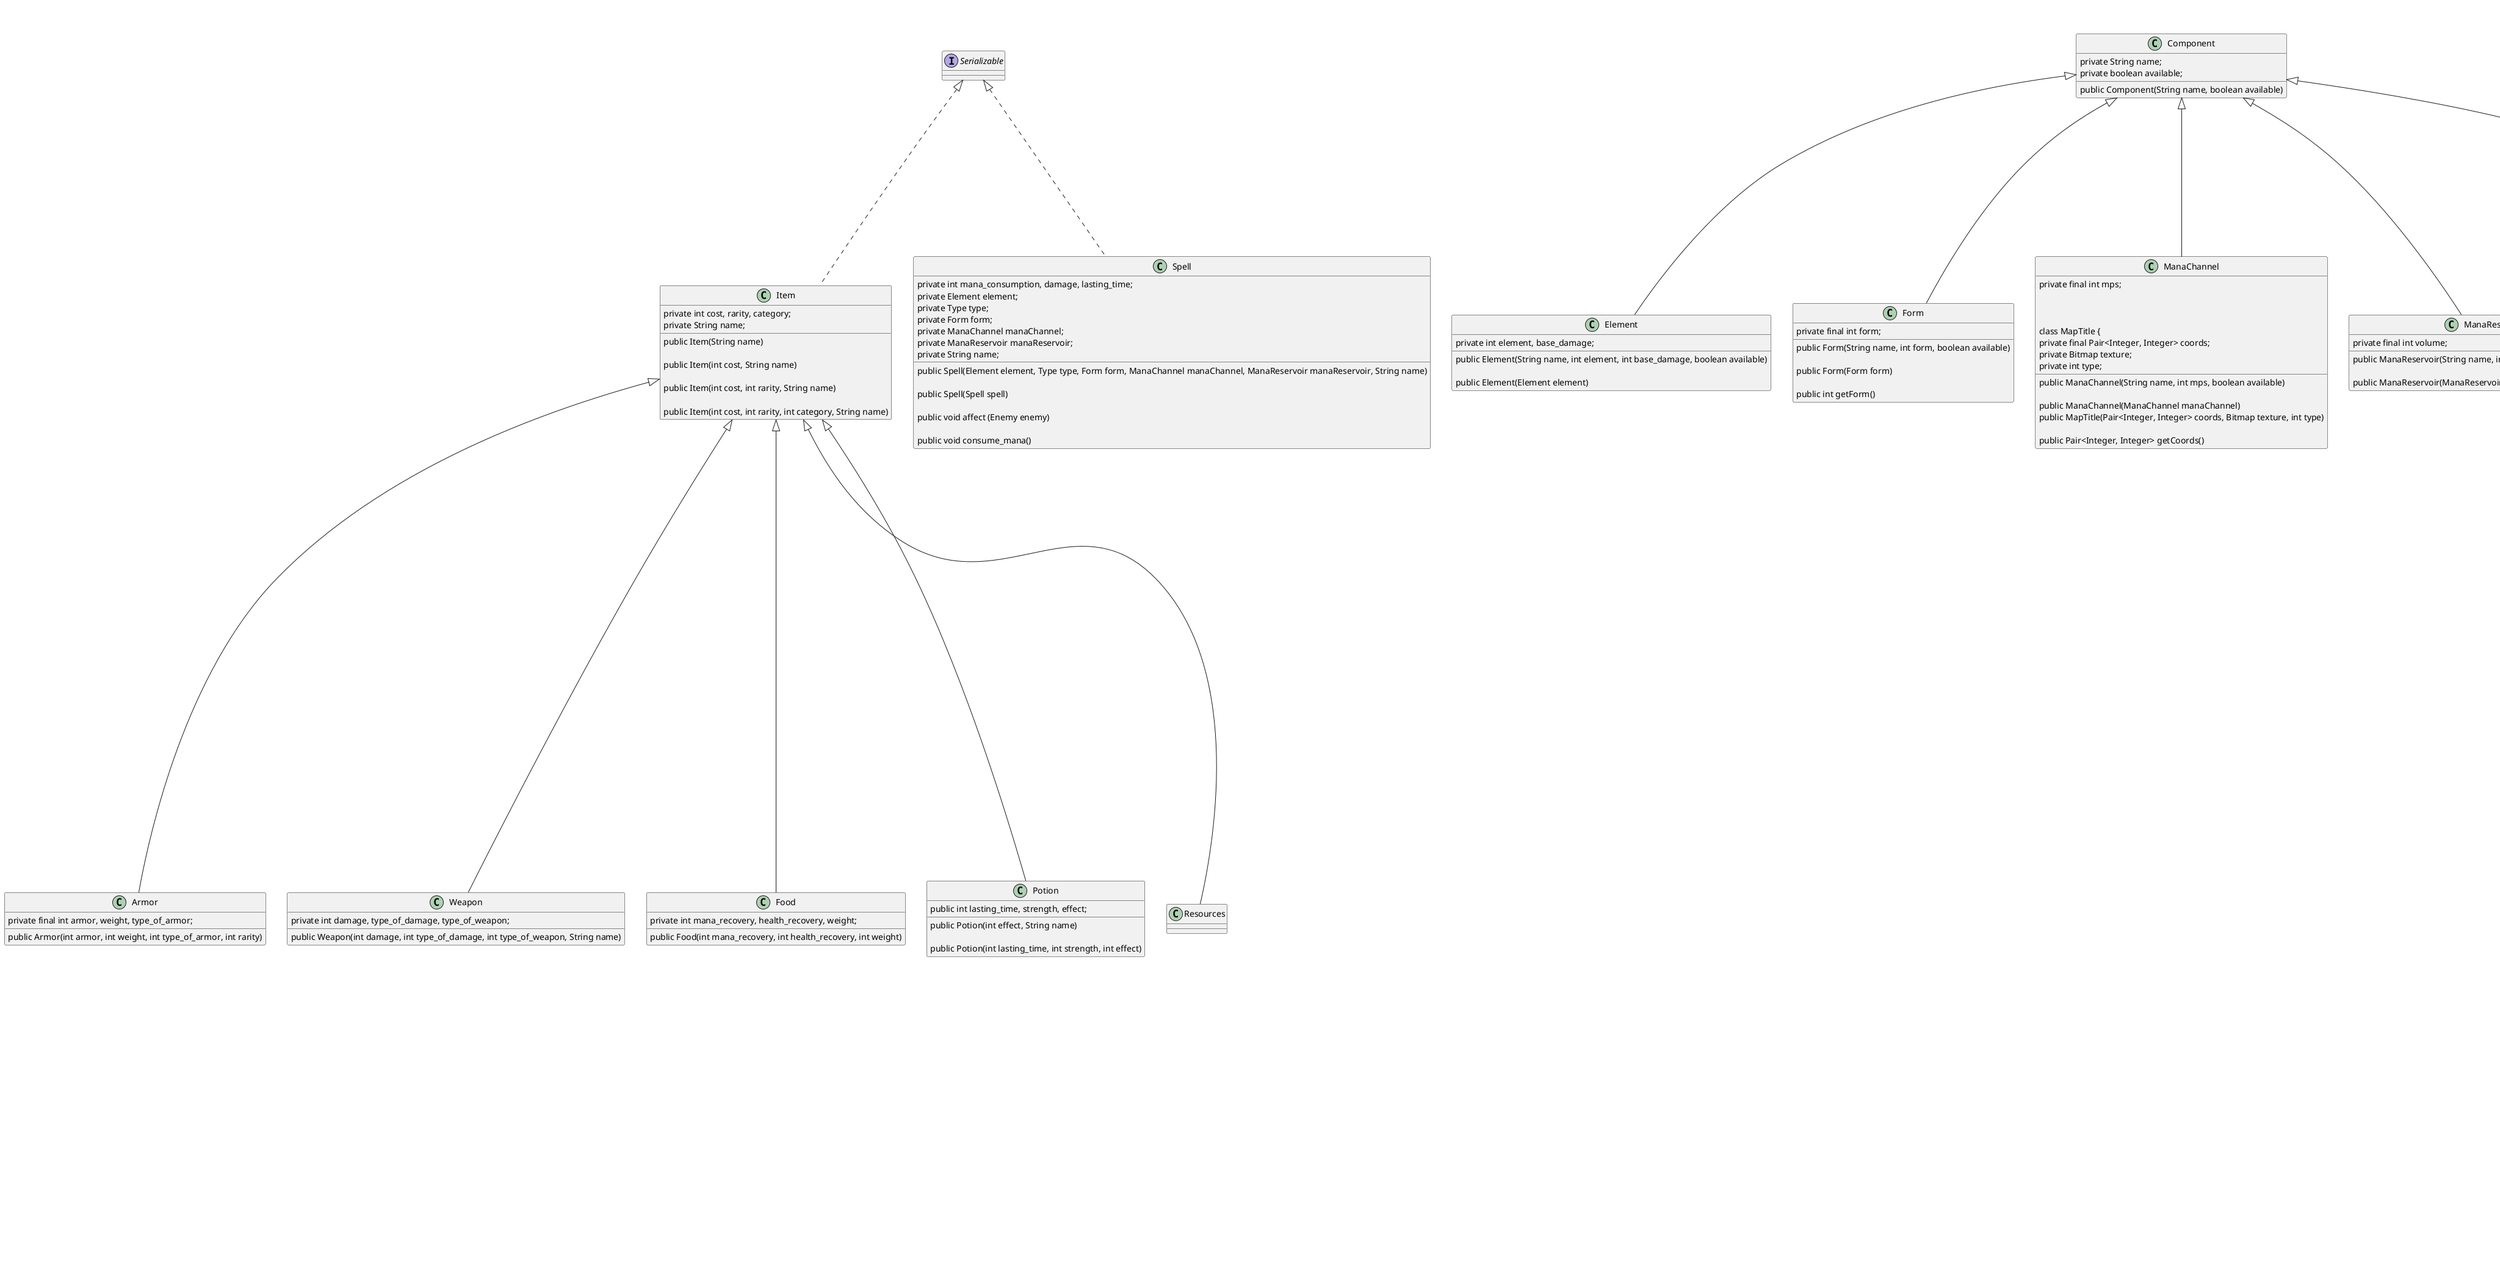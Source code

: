 @startuml
'https://plantuml.com/class-diagram


class Item implements Serializable{
    private int cost, rarity, category;
    private String name;

    public Item(String name)

    public Item(int cost, String name)

    public Item(int cost, int rarity, String name)

    public Item(int cost, int rarity, int category, String name)
}

class Armor extends Item {
    private final int armor, weight, type_of_armor;

    public Armor(int armor, int weight, int type_of_armor, int rarity)
}


class Weapon extends Item {
    private int damage, type_of_damage, type_of_weapon;

    public Weapon(int damage, int type_of_damage, int type_of_weapon, String name)
}

class Component {
    private String name;
    private boolean available;

    public Component(String name, boolean available)
}

class Element extends Component{
    private int element, base_damage;

    public Element(String name, int element, int base_damage, boolean available)

    public Element(Element element)
}

class Enemy extends Entity implements Parcelable {
    private ArrayList<Pair<Item, Integer>> drop;
    private int defence=0;
    private boolean t=true;

    public Enemy(String name, int health, int mana, int damage, int armor, int given_gold, int given_exp, ArrayList<Pair<Item, Integer>> drop)

    public Enemy (Enemy enemy)

    public void attack (Player player)

    public void fight()

    public void defend()

    public ArrayList<Pair<Item, Integer>> getDrop()

    public void setDrop(ArrayList<Pair<Item, Integer>> drop)

    public void be_affected_by_spell(Spell spell)
}

class Entity implements Parcelable {
    private int level, experience, health, max_health, mana, max_mana, power_level, experience_to_next_level_required,
            damage, armor, health_regen, mana_regen, given_exp, given_gold;
    private String name;
    private HashMap<Spell, Double> resistances=new HashMap<>();

    public Entity()

    protected Entity(Parcel in)

    public static final Creator<Entity> CREATOR = new Creator<Entity>() {
        @Override
        public Entity createFromParcel(Parcel in)

        @Override
        public Entity[] newArray(int size)
    };

    public void take_damage(int damage)


    public void regenerate()

    @Override
    public int describeContents()

    @Override
    public void writeToParcel(Parcel dest, int flags)
}


class FightFragment extends Fragment {

    @Override
    public View onCreateView(LayoutInflater inflater, ViewGroup container, Bundle savedInstanceState)


    @Override
    public void onViewCreated(@NonNull @NotNull View view, @Nullable @org.jetbrains.annotations.Nullable Bundle savedInstanceState)
}

class SpellsAdapter extends RecyclerView.Adapter{
    ArrayList<Spell> data=new ArrayList<>();

    public SpellsAdapter(ArrayList<Spell> data)

    @NonNull
    @NotNull
    @Override
    public SpellViewHolder onCreateViewHolder(@NonNull @NotNull ViewGroup parent, int viewType)

    @Override
    public void onBindViewHolder(@NonNull @NotNull FightFragment.SpellsAdapter.SpellViewHolder holder, int position)

    @Override
    public int getItemCount()
}

class SpellViewHolder extends RecyclerView.ViewHolder{
    TextView name;
    public SpellViewHolder(@NonNull @NotNull View itemView)
}

class Food extends Item {
    private int mana_recovery, health_recovery, weight;

    public Food(int mana_recovery, int health_recovery, int weight)
}

class Form extends Component {
    private final int form;

    public Form(String name, int form, boolean available)

    public Form(Form form)

    public int getForm()
}

class InventoryFragment extends Fragment {
    @Override
    public View onCreateView(LayoutInflater inflater, ViewGroup container, Bundle savedInstanceState)

    @Override
    public void onViewCreated(@NonNull @NotNull View view, @Nullable @org.jetbrains.annotations.Nullable Bundle savedInstanceState)
}

class InventoryAdapter extends RecyclerView.Adapter {
    private final ArrayList<Item> data = new ArrayList<>();

    public InventoryAdapter(ArrayList<Item> data)

    @NonNull
    @NotNull
    @Override
    public InventoryFragment.InventoryAdapter.ViewHolder onCreateViewHolder(@NonNull @NotNull ViewGroup parent, int viewType)

    @Override
    public void onBindViewHolder(@NonNull @NotNull InventoryFragment.InventoryAdapter.ViewHolder holder, int position)

    @Override
    public int getItemCount()
}

class ViewHolder extends RecyclerView.ViewHolder {
    TextView name;

    public ViewHolder(@NonNull @NotNull View itemView)
}

class MainActivity extends AppCompatActivity {

    public static Player player;
    public static HashMap<Integer, Integer> chances_of_fight =new HashMap<>();
    public static MapTitle[][] map=new MapTitle[32][32];
    public static Bitmap[] menu=new Bitmap[4];
    public static HashMap<Integer, HashMap<Enemy, Integer>> chances_of_enemy=new HashMap<>();
    public static ArrayList<Enemy> enemies=new ArrayList<>();
    public static HashMap<Integer, ArrayList<Pair<Item, Integer>>> drop=new HashMap<>();
    public static ArrayList<Element> elements=new ArrayList<>();
    public static ArrayList<ManaChannel> mana_channels =new ArrayList<>();
    public static ArrayList<Type> types =new ArrayList<>();
    public static ArrayList<Form> forms =new ArrayList<>();
    public static ArrayList<ManaReservoir> mana_reservoirs =new ArrayList<>();
    public static ArrayList<Research> researches=new ArrayList();
    private static boolean created=false;

    @Override
    protected void onCreate(Bundle savedInstanceState)

    @Override
    protected void onSaveInstanceState(@NonNull @NotNull Bundle outState)

    @Override
    protected void onRestoreInstanceState(@NonNull Bundle savedInstanceState)

    private void setInitialData()
}

class ManaChannel extends Component {
    private final int mps;

    public ManaChannel(String name, int mps, boolean available)

    public ManaChannel(ManaChannel manaChannel)

class MapTitle {
    private final Pair<Integer, Integer> coords;
    private Bitmap texture;
    private int type;

    public MapTitle(Pair<Integer, Integer> coords, Bitmap texture, int type)

    public Pair<Integer, Integer> getCoords()
}

class ManaReservoir extends Component {
    private final int volume;

    public ManaReservoir(String name, int volume, boolean available)

    public ManaReservoir(ManaReservoir manaReservoir)
}

class Map extends Fragment {
    @Override
    public View onCreateView(LayoutInflater inflater, ViewGroup container, Bundle savedInstanceState)

    @Override
    public void onViewCreated(@NonNull View view, @Nullable Bundle savedInstanceState)

    private Pair<Integer, Integer> find_title_coords(ImageView v, ImageView[][] p)
}

class Menu extends Fragment {
    @Override
    public View onCreateView(LayoutInflater inflater, ViewGroup container, Bundle savedInstanceState)


    @Override
    public void onViewCreated(@NonNull View view, @Nullable Bundle savedInstanceState)
}

class Message {
    public String message;
    public String date;
    public String user;
}

class Player extends Entity implements Parcelable {

    private int gold, research_points;
    private ArrayList<Integer> element_bonuses=new ArrayList<>();
    private Pair<Integer, Integer> coordinates;
    private Spell chosen_spell;
    private ArrayList<Item> equipment=new ArrayList<>();
    private ArrayList<Item> inventory=new ArrayList<>();
    private ArrayList<Spell> spells=new ArrayList<>();
    private Bitmap title_texture;
    private Enemy enemy;

    @Override
    public void writeToParcel(Parcel dest, int flags)

    public static final Creator<Player> CREATOR = new Creator<Player>() {
        @Override
        public Player createFromParcel(Parcel in)

        @Override
        public Player[] newArray(int size)
    };

    protected Player(Parcel in)

    public Player(int x, int y)

    public void research(Research research)

    public void take_drop()

    public void cast_spell()

    public void choose_spell(Spell spell)

    public void equip(Item item)

    public void attack ()

    public void level_up()

    public void addExperience(int exp)

    @Override
    public int describeContents()

    @Override
    public String toString()
}

class Potion extends Item {
    public int lasting_time, strength, effect;

    public Potion(int effect, String name)

    public Potion(int lasting_time, int strength, int effect)
}

class Research {
    private final ArrayList<Research> required_researches;
    private final String name;
    private final int cost, tier, effect;
    private boolean researched, available;

    public Research(ArrayList<Research> required_researches, String name, int cost, int tier, int effect, boolean researched, boolean available)
    public void enable()

    public void affect(Player player)
}

class ResearchTree extends Fragment {
    private boolean created=false;
    public static HashMap<Research, TextView> research_hash_map = new HashMap<>();
    public static HashMap<TextView, Research> research_hash_map1 = new HashMap<>();


    @Override
    public View onCreateView(LayoutInflater inflater, ViewGroup container, Bundle savedInstanceState)

    @Override
    public void onViewCreated(@NonNull @NotNull View view, @Nullable @org.jetbrains.annotations.Nullable Bundle savedInstanceState)
}

class Resources extends Item {

}

class Spell implements Serializable {
    private int mana_consumption, damage, lasting_time;
    private Element element;
    private Type type;
    private Form form;
    private ManaChannel manaChannel;
    private ManaReservoir manaReservoir;
    private String name;

    public Spell(Element element, Type type, Form form, ManaChannel manaChannel, ManaReservoir manaReservoir, String name)

    public Spell(Spell spell)

    public void affect (Enemy enemy)

    public void consume_mana()
}

class SpellCreation extends Fragment {
    private Element element=MainActivity.elements.get(0);
    private Type type=MainActivity.types.get(0);
    private Form form=MainActivity.forms.get(0);
    private ManaChannel mana_channel=MainActivity.mana_channels.get(0);
    private ManaReservoir mana_reservoir=MainActivity.mana_reservoirs.get(0);
    private String name;

    @Override
    public View onCreateView(LayoutInflater inflater, ViewGroup container, Bundle savedInstanceState)

    @Override
    public void onViewCreated(@NonNull @NotNull View view, @Nullable @org.jetbrains.annotations.Nullable Bundle savedInstanceState)
}

class SpellAdapter<T extends Component> extends RecyclerView.Adapter{
    private final ArrayList<T> data=new ArrayList<>();

    public SpellAdapter(ArrayList<T> data)

    @NonNull
    @NotNull
    @Override
    public SpellCreation.SpellAdapter.ViewHolder onCreateViewHolder(@NonNull @NotNull ViewGroup parent, int viewType)

    @Override
    public void onBindViewHolder(@NonNull @NotNull SpellCreation.SpellAdapter.ViewHolder holder, int position)

    @Override
    public int getItemCount()
}

class ViewHolder extends RecyclerView.ViewHolder{
    TextView comp;
    public ViewHolder(@NonNull @NotNull View itemView)
}

class Spells extends Fragment {

    @Override
    public View onCreateView(LayoutInflater inflater, ViewGroup container, Bundle savedInstanceState)

    @Override
    public void onViewCreated(@NonNull @NotNull View view, @Nullable @org.jetbrains.annotations.Nullable Bundle savedInstanceState)
}

class SpellsAdapter extends RecyclerView.Adapter{
    ArrayList<Spell> spells;

    public SpellsAdapter(ArrayList<Spell> spells)

    @NonNull
    @NotNull
    @Override
    public SpellsViewHolder onCreateViewHolder(@NonNull @NotNull ViewGroup parent, int viewType)

    @Override
    public void onBindViewHolder(@NonNull @NotNull Spells.SpellsAdapter.SpellsViewHolder holder, int position)

    @Override
    public int getItemCount()
}

class SpellsViewHolder extends RecyclerView.ViewHolder {
    TextView name;

    public SpellsViewHolder(@NonNull @NotNull View itemView)
}

class StatusBar extends Fragment {

    @Override
    public View onCreateView(LayoutInflater inflater, ViewGroup container, Bundle savedInstanceState)

    @Override
    public void onViewCreated(@NonNull View view, @Nullable Bundle savedInstanceState)
}

class Type extends Component {
    private final int type;

    public Type(String name, int type, boolean available)
    public Type(Type type)
}

@enduml